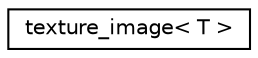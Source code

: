 digraph G
{
  edge [fontname="Helvetica",fontsize="10",labelfontname="Helvetica",labelfontsize="10"];
  node [fontname="Helvetica",fontsize="10",shape=record];
  rankdir=LR;
  Node1 [label="texture_image\< T \>",height=0.2,width=0.4,color="black", fillcolor="white", style="filled",URL="$d9/d18/structtexture__image.html"];
}
